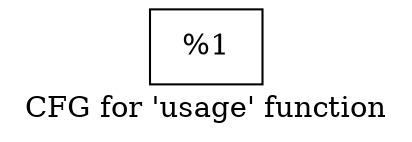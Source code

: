 digraph "CFG for 'usage' function" {
	label="CFG for 'usage' function";

	Node0x19da3e0 [shape=record,label="{%1}"];
}
